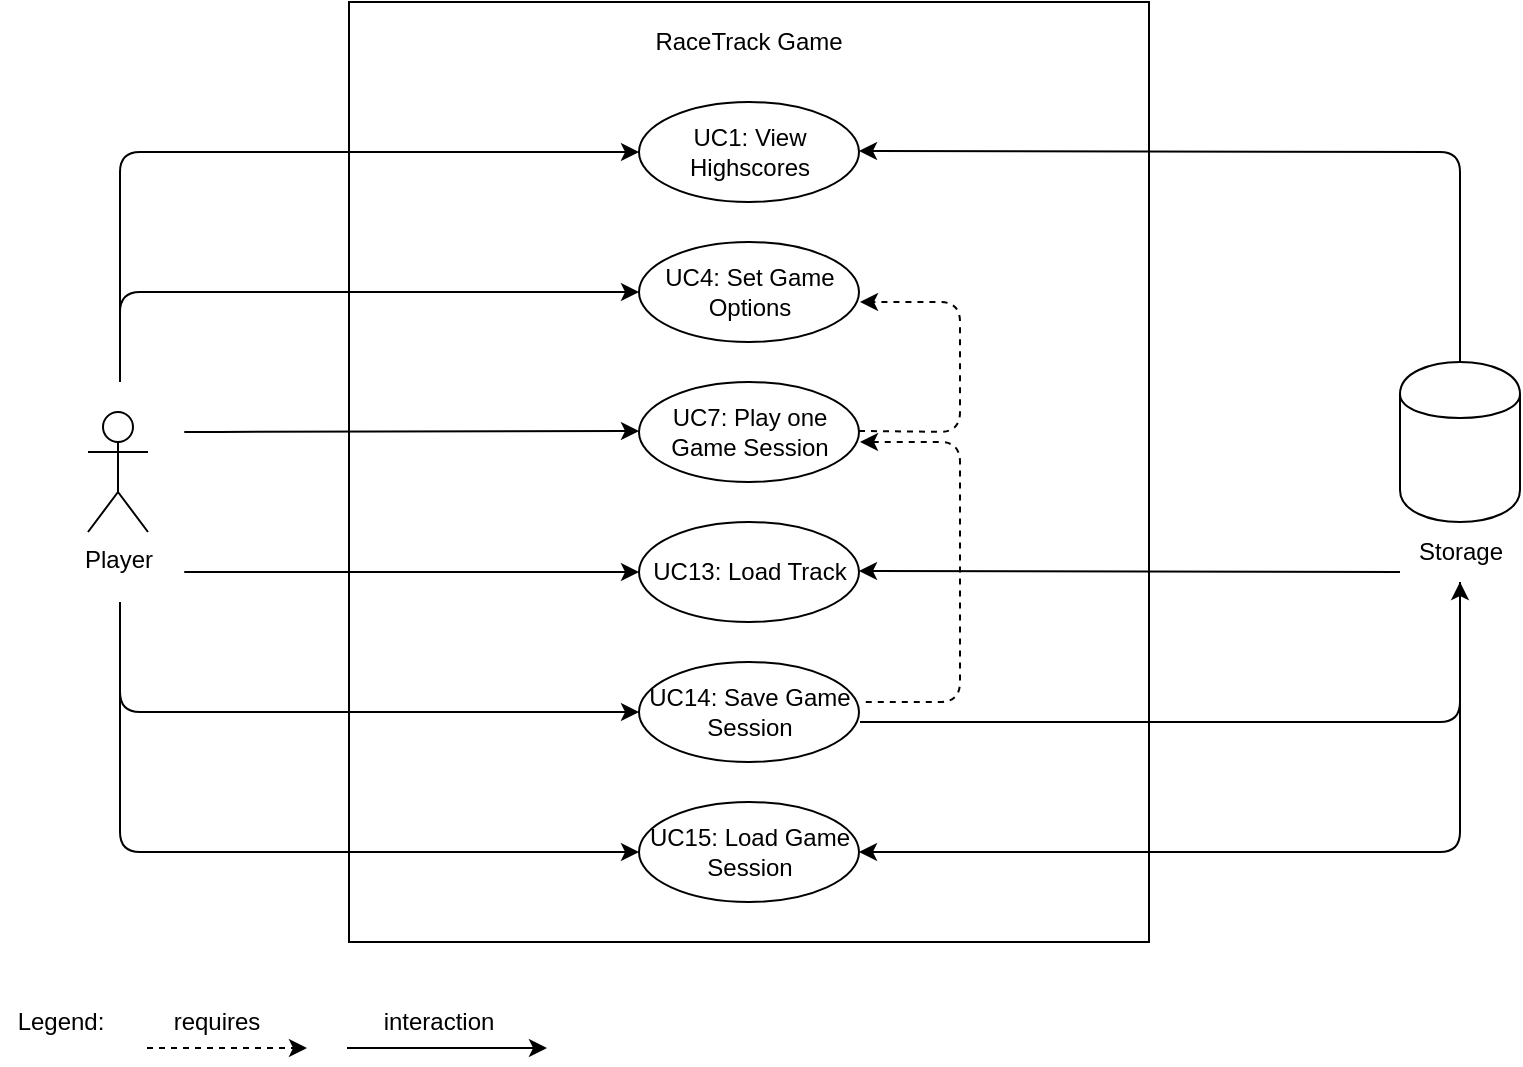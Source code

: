 <mxfile version="12.9.3" type="device"><diagram id="Kd3ltxgMWU7qiuK2d2xl" name="Page-1"><mxGraphModel dx="1106" dy="911" grid="1" gridSize="10" guides="1" tooltips="1" connect="1" arrows="1" fold="1" page="1" pageScale="1" pageWidth="850" pageHeight="1100" math="0" shadow="0"><root><mxCell id="0"/><mxCell id="1" parent="0"/><mxCell id="RuRe6j-hqgOA7q9qLySh-18" value="" style="rounded=0;whiteSpace=wrap;html=1;" vertex="1" parent="1"><mxGeometry x="214.5" y="20" width="400" height="470" as="geometry"/></mxCell><mxCell id="-NIa0RCVg8bkMt-aD6hX-1" value="&lt;div&gt;Player&lt;/div&gt;&lt;div&gt;&lt;br&gt;&lt;/div&gt;" style="shape=umlActor;verticalLabelPosition=bottom;labelBackgroundColor=#ffffff;verticalAlign=top;html=1;outlineConnect=0;" parent="1" vertex="1"><mxGeometry x="84" y="225" width="30" height="60" as="geometry"/></mxCell><mxCell id="-NIa0RCVg8bkMt-aD6hX-7" value="RaceTrack Game" style="text;html=1;strokeColor=none;fillColor=none;align=center;verticalAlign=middle;whiteSpace=wrap;rounded=0;" parent="1" vertex="1"><mxGeometry x="169" y="20" width="491" height="40" as="geometry"/></mxCell><mxCell id="bd_Maem6HJbgDF6pYySP-4" value="&lt;span style=&quot;white-space: normal&quot;&gt;UC7: Play one Game Session&lt;/span&gt;" style="ellipse;whiteSpace=wrap;html=1;" parent="1" vertex="1"><mxGeometry x="359.5" y="210" width="110" height="50" as="geometry"/></mxCell><mxCell id="bd_Maem6HJbgDF6pYySP-10" value="&lt;span style=&quot;white-space: normal&quot;&gt;UC14: Save Game Session&lt;/span&gt;" style="ellipse;whiteSpace=wrap;html=1;" parent="1" vertex="1"><mxGeometry x="359.5" y="350" width="110" height="50" as="geometry"/></mxCell><mxCell id="bd_Maem6HJbgDF6pYySP-12" value="&lt;span style=&quot;white-space: normal&quot;&gt;UC4: Set Game Options&lt;/span&gt;" style="ellipse;whiteSpace=wrap;html=1;" parent="1" vertex="1"><mxGeometry x="359.5" y="140" width="110" height="50" as="geometry"/></mxCell><mxCell id="bd_Maem6HJbgDF6pYySP-18" value="&lt;span style=&quot;white-space: normal&quot;&gt;UC1: View Highscores&lt;/span&gt;" style="ellipse;whiteSpace=wrap;html=1;" parent="1" vertex="1"><mxGeometry x="359.5" y="70" width="110" height="50" as="geometry"/></mxCell><mxCell id="bd_Maem6HJbgDF6pYySP-44" value="" style="shape=cylinder;whiteSpace=wrap;html=1;boundedLbl=1;backgroundOutline=1;" parent="1" vertex="1"><mxGeometry x="740" y="200" width="60" height="80" as="geometry"/></mxCell><mxCell id="bd_Maem6HJbgDF6pYySP-45" value="Storage" style="text;html=1;align=center;verticalAlign=middle;resizable=0;points=[];autosize=1;" parent="1" vertex="1"><mxGeometry x="740" y="285" width="60" height="20" as="geometry"/></mxCell><mxCell id="bd_Maem6HJbgDF6pYySP-66" value="" style="endArrow=classic;html=1;dashed=1;strokeColor=#000000;" parent="1" edge="1"><mxGeometry width="50" height="50" relative="1" as="geometry"><mxPoint x="113.5" y="543" as="sourcePoint"/><mxPoint x="193.5" y="543" as="targetPoint"/></mxGeometry></mxCell><mxCell id="bd_Maem6HJbgDF6pYySP-67" value="requires" style="text;html=1;align=center;verticalAlign=middle;resizable=0;points=[];autosize=1;" parent="1" vertex="1"><mxGeometry x="117.5" y="520" width="60" height="20" as="geometry"/></mxCell><mxCell id="bd_Maem6HJbgDF6pYySP-68" value="" style="endArrow=classic;html=1;strokeColor=#000000;" parent="1" edge="1"><mxGeometry width="50" height="50" relative="1" as="geometry"><mxPoint x="213.5" y="543" as="sourcePoint"/><mxPoint x="313.5" y="543" as="targetPoint"/></mxGeometry></mxCell><mxCell id="bd_Maem6HJbgDF6pYySP-69" value="interaction" style="text;html=1;align=center;verticalAlign=middle;resizable=0;points=[];autosize=1;" parent="1" vertex="1"><mxGeometry x="223.5" y="520" width="70" height="20" as="geometry"/></mxCell><mxCell id="rLwSoRZLFUMkLPUv4qYw-8" value="Legend:" style="text;html=1;align=center;verticalAlign=middle;resizable=0;points=[];autosize=1;" parent="1" vertex="1"><mxGeometry x="40" y="520" width="60" height="20" as="geometry"/></mxCell><mxCell id="tAYu3XpOG61YvGBgmIAg-3" style="edgeStyle=orthogonalEdgeStyle;rounded=0;orthogonalLoop=1;jettySize=auto;html=1;exitX=0.5;exitY=1;exitDx=0;exitDy=0;" parent="1" edge="1"><mxGeometry relative="1" as="geometry"><mxPoint x="414.5" y="510" as="sourcePoint"/><mxPoint x="414.5" y="510" as="targetPoint"/></mxGeometry></mxCell><mxCell id="RuRe6j-hqgOA7q9qLySh-1" value="&lt;span style=&quot;white-space: normal&quot;&gt;UC13: Load Track&lt;/span&gt;" style="ellipse;whiteSpace=wrap;html=1;" vertex="1" parent="1"><mxGeometry x="359.5" y="280" width="110" height="50" as="geometry"/></mxCell><mxCell id="RuRe6j-hqgOA7q9qLySh-2" value="&lt;span style=&quot;white-space: normal&quot;&gt;UC15: Load Game Session&lt;/span&gt;" style="ellipse;whiteSpace=wrap;html=1;" vertex="1" parent="1"><mxGeometry x="359.5" y="420" width="110" height="50" as="geometry"/></mxCell><mxCell id="RuRe6j-hqgOA7q9qLySh-3" value="" style="endArrow=classic;html=1;" edge="1" parent="1"><mxGeometry width="50" height="50" relative="1" as="geometry"><mxPoint x="140" y="235" as="sourcePoint"/><mxPoint x="359.5" y="234.5" as="targetPoint"/><Array as="points"><mxPoint x="130" y="235"/><mxPoint x="140" y="235"/></Array></mxGeometry></mxCell><mxCell id="RuRe6j-hqgOA7q9qLySh-4" value="" style="endArrow=classic;html=1;" edge="1" parent="1"><mxGeometry width="50" height="50" relative="1" as="geometry"><mxPoint x="100" y="210" as="sourcePoint"/><mxPoint x="359.5" y="165" as="targetPoint"/><Array as="points"><mxPoint x="100" y="165"/></Array></mxGeometry></mxCell><mxCell id="RuRe6j-hqgOA7q9qLySh-5" value="" style="endArrow=classic;html=1;" edge="1" parent="1"><mxGeometry width="50" height="50" relative="1" as="geometry"><mxPoint x="100" y="180" as="sourcePoint"/><mxPoint x="359.5" y="95" as="targetPoint"/><Array as="points"><mxPoint x="100" y="95"/></Array></mxGeometry></mxCell><mxCell id="RuRe6j-hqgOA7q9qLySh-6" value="" style="endArrow=classic;html=1;" edge="1" parent="1"><mxGeometry width="50" height="50" relative="1" as="geometry"><mxPoint x="140" y="305" as="sourcePoint"/><mxPoint x="359.5" y="305" as="targetPoint"/><Array as="points"><mxPoint x="130" y="305"/><mxPoint x="140" y="305"/></Array></mxGeometry></mxCell><mxCell id="RuRe6j-hqgOA7q9qLySh-7" value="" style="endArrow=classic;html=1;" edge="1" parent="1"><mxGeometry width="50" height="50" relative="1" as="geometry"><mxPoint x="100" y="320" as="sourcePoint"/><mxPoint x="359.5" y="375" as="targetPoint"/><Array as="points"><mxPoint x="100" y="375"/></Array></mxGeometry></mxCell><mxCell id="RuRe6j-hqgOA7q9qLySh-8" value="" style="endArrow=classic;html=1;" edge="1" parent="1"><mxGeometry width="50" height="50" relative="1" as="geometry"><mxPoint x="100" y="360" as="sourcePoint"/><mxPoint x="359.5" y="445" as="targetPoint"/><Array as="points"><mxPoint x="100" y="445"/></Array></mxGeometry></mxCell><mxCell id="RuRe6j-hqgOA7q9qLySh-9" value="" style="endArrow=classic;html=1;dashed=1;" edge="1" parent="1"><mxGeometry width="50" height="50" relative="1" as="geometry"><mxPoint x="469.5" y="234.5" as="sourcePoint"/><mxPoint x="470" y="170" as="targetPoint"/><Array as="points"><mxPoint x="520" y="235"/><mxPoint x="520" y="170"/></Array></mxGeometry></mxCell><mxCell id="RuRe6j-hqgOA7q9qLySh-11" value="" style="endArrow=none;html=1;entryX=0.5;entryY=0;entryDx=0;entryDy=0;endFill=0;startArrow=classic;startFill=1;" edge="1" parent="1" target="bd_Maem6HJbgDF6pYySP-44"><mxGeometry width="50" height="50" relative="1" as="geometry"><mxPoint x="469.5" y="94.5" as="sourcePoint"/><mxPoint x="519.5" y="94.5" as="targetPoint"/><Array as="points"><mxPoint x="770" y="95"/></Array></mxGeometry></mxCell><mxCell id="RuRe6j-hqgOA7q9qLySh-12" value="" style="endArrow=classic;html=1;" edge="1" parent="1"><mxGeometry width="50" height="50" relative="1" as="geometry"><mxPoint x="470" y="380" as="sourcePoint"/><mxPoint x="770" y="310" as="targetPoint"/><Array as="points"><mxPoint x="770" y="380"/></Array></mxGeometry></mxCell><mxCell id="RuRe6j-hqgOA7q9qLySh-13" value="" style="endArrow=none;html=1;exitX=1;exitY=0.5;exitDx=0;exitDy=0;endFill=0;startArrow=classic;startFill=1;" edge="1" parent="1" source="RuRe6j-hqgOA7q9qLySh-2"><mxGeometry width="50" height="50" relative="1" as="geometry"><mxPoint x="670" y="520" as="sourcePoint"/><mxPoint x="770" y="310" as="targetPoint"/><Array as="points"><mxPoint x="770" y="445"/></Array></mxGeometry></mxCell><mxCell id="RuRe6j-hqgOA7q9qLySh-14" value="" style="endArrow=classic;html=1;startArrow=none;startFill=0;endFill=1;" edge="1" parent="1"><mxGeometry width="50" height="50" relative="1" as="geometry"><mxPoint x="740" y="305" as="sourcePoint"/><mxPoint x="469.5" y="304.5" as="targetPoint"/></mxGeometry></mxCell><mxCell id="RuRe6j-hqgOA7q9qLySh-15" value="" style="endArrow=none;html=1;dashed=1;endFill=0;startArrow=classic;startFill=1;" edge="1" parent="1"><mxGeometry width="50" height="50" relative="1" as="geometry"><mxPoint x="470" y="240" as="sourcePoint"/><mxPoint x="470" y="370" as="targetPoint"/><Array as="points"><mxPoint x="520" y="240"/><mxPoint x="520" y="370"/></Array></mxGeometry></mxCell></root></mxGraphModel></diagram></mxfile>